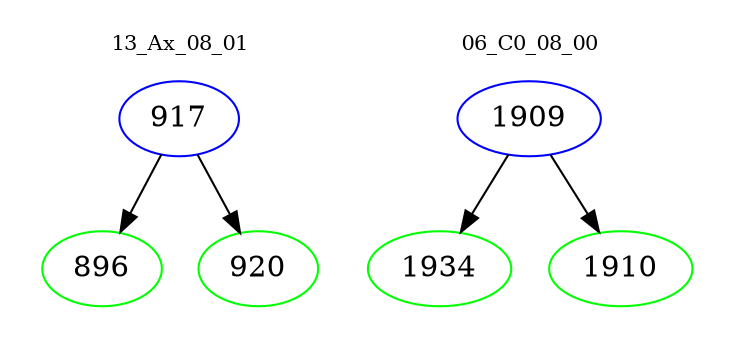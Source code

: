 digraph{
subgraph cluster_0 {
color = white
label = "13_Ax_08_01";
fontsize=10;
T0_917 [label="917", color="blue"]
T0_917 -> T0_896 [color="black"]
T0_896 [label="896", color="green"]
T0_917 -> T0_920 [color="black"]
T0_920 [label="920", color="green"]
}
subgraph cluster_1 {
color = white
label = "06_C0_08_00";
fontsize=10;
T1_1909 [label="1909", color="blue"]
T1_1909 -> T1_1934 [color="black"]
T1_1934 [label="1934", color="green"]
T1_1909 -> T1_1910 [color="black"]
T1_1910 [label="1910", color="green"]
}
}
